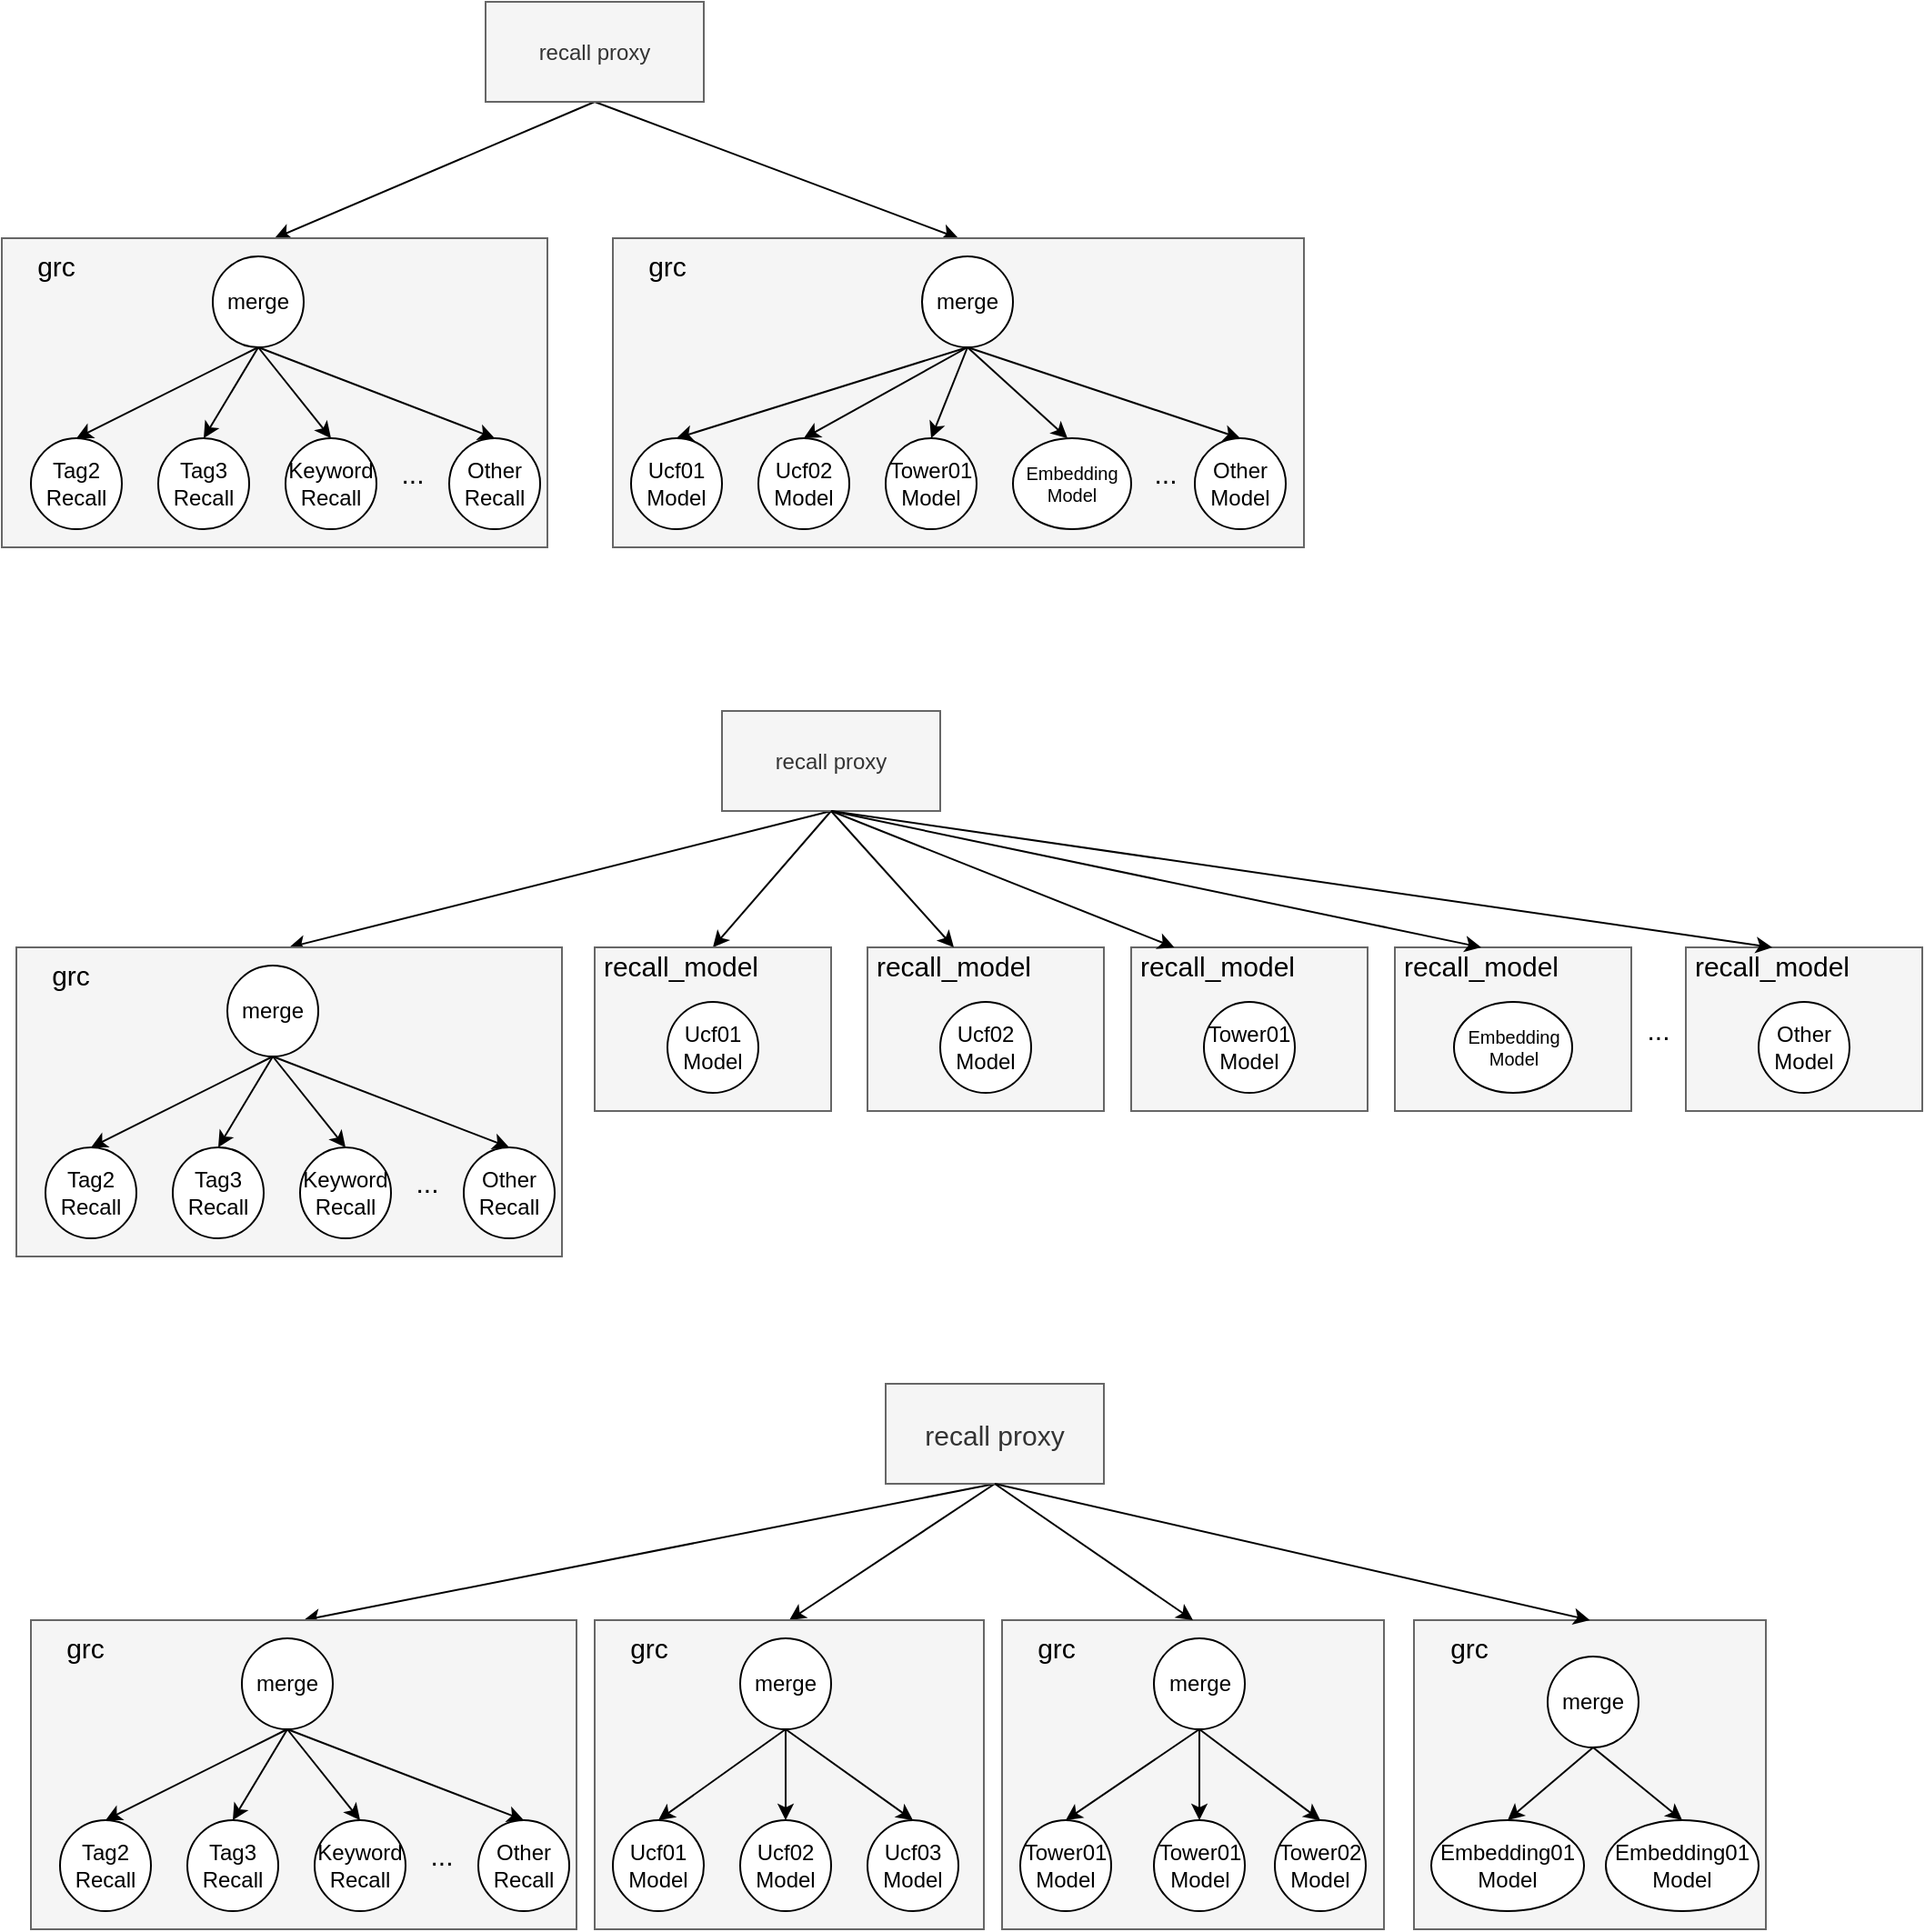 <mxfile version="20.3.5" type="github">
  <diagram id="BH_5FovjF0cVhR7YU0kY" name="Page-1">
    <mxGraphModel dx="1051" dy="654" grid="1" gridSize="10" guides="1" tooltips="1" connect="1" arrows="1" fold="1" page="1" pageScale="1" pageWidth="827" pageHeight="1169" math="0" shadow="0">
      <root>
        <mxCell id="0" />
        <mxCell id="1" parent="0" />
        <mxCell id="DBebjSAjZn_3Q5ZQpwpb-36" value="" style="edgeStyle=none;rounded=0;orthogonalLoop=1;jettySize=auto;html=1;entryX=0.5;entryY=0;entryDx=0;entryDy=0;exitX=0.5;exitY=1;exitDx=0;exitDy=0;" parent="1" source="DBebjSAjZn_3Q5ZQpwpb-41" target="DBebjSAjZn_3Q5ZQpwpb-42" edge="1">
          <mxGeometry relative="1" as="geometry" />
        </mxCell>
        <mxCell id="DBebjSAjZn_3Q5ZQpwpb-40" value="" style="edgeStyle=none;rounded=0;orthogonalLoop=1;jettySize=auto;html=1;entryX=0.5;entryY=0;entryDx=0;entryDy=0;exitX=0.5;exitY=1;exitDx=0;exitDy=0;" parent="1" source="DBebjSAjZn_3Q5ZQpwpb-41" target="DBebjSAjZn_3Q5ZQpwpb-58" edge="1">
          <mxGeometry relative="1" as="geometry">
            <mxPoint x="976" y="-100" as="targetPoint" />
          </mxGeometry>
        </mxCell>
        <mxCell id="DBebjSAjZn_3Q5ZQpwpb-41" value="recall proxy" style="rounded=0;whiteSpace=wrap;html=1;fillColor=#f5f5f5;fontColor=#333333;strokeColor=#666666;" parent="1" vertex="1">
          <mxGeometry x="386" y="90" width="120" height="55" as="geometry" />
        </mxCell>
        <mxCell id="DBebjSAjZn_3Q5ZQpwpb-42" value="" style="rounded=0;whiteSpace=wrap;html=1;fillColor=#f5f5f5;fontColor=#333333;strokeColor=#666666;" parent="1" vertex="1">
          <mxGeometry x="120" y="220" width="300" height="170" as="geometry" />
        </mxCell>
        <mxCell id="DBebjSAjZn_3Q5ZQpwpb-47" style="edgeStyle=none;rounded=0;orthogonalLoop=1;jettySize=auto;html=1;exitX=0.5;exitY=1;exitDx=0;exitDy=0;entryX=0.5;entryY=0;entryDx=0;entryDy=0;" parent="1" source="DBebjSAjZn_3Q5ZQpwpb-51" target="DBebjSAjZn_3Q5ZQpwpb-52" edge="1">
          <mxGeometry relative="1" as="geometry" />
        </mxCell>
        <mxCell id="DBebjSAjZn_3Q5ZQpwpb-48" style="edgeStyle=none;rounded=0;orthogonalLoop=1;jettySize=auto;html=1;exitX=0.5;exitY=1;exitDx=0;exitDy=0;entryX=0.5;entryY=0;entryDx=0;entryDy=0;" parent="1" source="DBebjSAjZn_3Q5ZQpwpb-51" target="DBebjSAjZn_3Q5ZQpwpb-53" edge="1">
          <mxGeometry relative="1" as="geometry" />
        </mxCell>
        <mxCell id="DBebjSAjZn_3Q5ZQpwpb-49" style="edgeStyle=none;rounded=0;orthogonalLoop=1;jettySize=auto;html=1;exitX=0.5;exitY=1;exitDx=0;exitDy=0;entryX=0.5;entryY=0;entryDx=0;entryDy=0;" parent="1" source="DBebjSAjZn_3Q5ZQpwpb-51" target="DBebjSAjZn_3Q5ZQpwpb-54" edge="1">
          <mxGeometry relative="1" as="geometry" />
        </mxCell>
        <mxCell id="DBebjSAjZn_3Q5ZQpwpb-50" style="edgeStyle=none;rounded=0;orthogonalLoop=1;jettySize=auto;html=1;exitX=0.5;exitY=1;exitDx=0;exitDy=0;entryX=0.5;entryY=0;entryDx=0;entryDy=0;" parent="1" source="DBebjSAjZn_3Q5ZQpwpb-51" target="DBebjSAjZn_3Q5ZQpwpb-55" edge="1">
          <mxGeometry relative="1" as="geometry" />
        </mxCell>
        <mxCell id="DBebjSAjZn_3Q5ZQpwpb-51" value="merge" style="ellipse;whiteSpace=wrap;html=1;aspect=fixed;" parent="1" vertex="1">
          <mxGeometry x="236" y="230" width="50" height="50" as="geometry" />
        </mxCell>
        <mxCell id="DBebjSAjZn_3Q5ZQpwpb-52" value="Tag2&lt;br&gt;Recall" style="ellipse;whiteSpace=wrap;html=1;aspect=fixed;" parent="1" vertex="1">
          <mxGeometry x="136" y="330" width="50" height="50" as="geometry" />
        </mxCell>
        <mxCell id="DBebjSAjZn_3Q5ZQpwpb-53" value="Tag3&lt;br&gt;Recall" style="ellipse;whiteSpace=wrap;html=1;aspect=fixed;" parent="1" vertex="1">
          <mxGeometry x="206" y="330" width="50" height="50" as="geometry" />
        </mxCell>
        <mxCell id="DBebjSAjZn_3Q5ZQpwpb-54" value="Keyword&lt;br&gt;Recall" style="ellipse;whiteSpace=wrap;html=1;aspect=fixed;" parent="1" vertex="1">
          <mxGeometry x="276" y="330" width="50" height="50" as="geometry" />
        </mxCell>
        <mxCell id="DBebjSAjZn_3Q5ZQpwpb-55" value="Other&lt;br&gt;Recall" style="ellipse;whiteSpace=wrap;html=1;aspect=fixed;" parent="1" vertex="1">
          <mxGeometry x="366" y="330" width="50" height="50" as="geometry" />
        </mxCell>
        <mxCell id="DBebjSAjZn_3Q5ZQpwpb-58" value="" style="rounded=0;whiteSpace=wrap;html=1;fillColor=#f5f5f5;fontColor=#333333;strokeColor=#666666;" parent="1" vertex="1">
          <mxGeometry x="456" y="220" width="380" height="170" as="geometry" />
        </mxCell>
        <mxCell id="DBebjSAjZn_3Q5ZQpwpb-59" style="edgeStyle=none;rounded=0;orthogonalLoop=1;jettySize=auto;html=1;exitX=0.5;exitY=1;exitDx=0;exitDy=0;entryX=0.5;entryY=0;entryDx=0;entryDy=0;" parent="1" source="DBebjSAjZn_3Q5ZQpwpb-63" target="DBebjSAjZn_3Q5ZQpwpb-72" edge="1">
          <mxGeometry relative="1" as="geometry">
            <mxPoint x="486" y="320" as="targetPoint" />
          </mxGeometry>
        </mxCell>
        <mxCell id="DBebjSAjZn_3Q5ZQpwpb-60" style="edgeStyle=none;rounded=0;orthogonalLoop=1;jettySize=auto;html=1;exitX=0.5;exitY=1;exitDx=0;exitDy=0;entryX=0.5;entryY=0;entryDx=0;entryDy=0;" parent="1" source="DBebjSAjZn_3Q5ZQpwpb-63" target="DBebjSAjZn_3Q5ZQpwpb-65" edge="1">
          <mxGeometry relative="1" as="geometry" />
        </mxCell>
        <mxCell id="DBebjSAjZn_3Q5ZQpwpb-61" style="edgeStyle=none;rounded=0;orthogonalLoop=1;jettySize=auto;html=1;exitX=0.5;exitY=1;exitDx=0;exitDy=0;entryX=0.5;entryY=0;entryDx=0;entryDy=0;" parent="1" source="DBebjSAjZn_3Q5ZQpwpb-63" edge="1">
          <mxGeometry relative="1" as="geometry">
            <mxPoint x="706" y="330" as="targetPoint" />
          </mxGeometry>
        </mxCell>
        <mxCell id="DBebjSAjZn_3Q5ZQpwpb-62" style="edgeStyle=none;rounded=0;orthogonalLoop=1;jettySize=auto;html=1;exitX=0.5;exitY=1;exitDx=0;exitDy=0;entryX=0.5;entryY=0;entryDx=0;entryDy=0;" parent="1" source="DBebjSAjZn_3Q5ZQpwpb-63" target="DBebjSAjZn_3Q5ZQpwpb-67" edge="1">
          <mxGeometry relative="1" as="geometry" />
        </mxCell>
        <mxCell id="DBebjSAjZn_3Q5ZQpwpb-63" value="merge" style="ellipse;whiteSpace=wrap;html=1;aspect=fixed;" parent="1" vertex="1">
          <mxGeometry x="626" y="230" width="50" height="50" as="geometry" />
        </mxCell>
        <mxCell id="DBebjSAjZn_3Q5ZQpwpb-65" value="Tower01&lt;br&gt;Model" style="ellipse;whiteSpace=wrap;html=1;aspect=fixed;" parent="1" vertex="1">
          <mxGeometry x="606" y="330" width="50" height="50" as="geometry" />
        </mxCell>
        <mxCell id="DBebjSAjZn_3Q5ZQpwpb-67" value="Other&lt;br&gt;Model" style="ellipse;whiteSpace=wrap;html=1;aspect=fixed;" parent="1" vertex="1">
          <mxGeometry x="776" y="330" width="50" height="50" as="geometry" />
        </mxCell>
        <mxCell id="DBebjSAjZn_3Q5ZQpwpb-68" value="&lt;font style=&quot;font-size: 15px;&quot;&gt;...&lt;/font&gt;" style="text;html=1;strokeColor=none;fillColor=none;align=center;verticalAlign=middle;whiteSpace=wrap;rounded=0;" parent="1" vertex="1">
          <mxGeometry x="730" y="334" width="60" height="30" as="geometry" />
        </mxCell>
        <mxCell id="DBebjSAjZn_3Q5ZQpwpb-72" value="Ucf01&lt;br&gt;Model" style="ellipse;whiteSpace=wrap;html=1;aspect=fixed;" parent="1" vertex="1">
          <mxGeometry x="466" y="330" width="50" height="50" as="geometry" />
        </mxCell>
        <mxCell id="DBebjSAjZn_3Q5ZQpwpb-73" value="Ucf02&lt;br&gt;Model" style="ellipse;whiteSpace=wrap;html=1;aspect=fixed;" parent="1" vertex="1">
          <mxGeometry x="536" y="330" width="50" height="50" as="geometry" />
        </mxCell>
        <mxCell id="DBebjSAjZn_3Q5ZQpwpb-74" value="Embedding&lt;br&gt;Model" style="ellipse;whiteSpace=wrap;html=1;fontSize=10;" parent="1" vertex="1">
          <mxGeometry x="676" y="330" width="65" height="50" as="geometry" />
        </mxCell>
        <mxCell id="DBebjSAjZn_3Q5ZQpwpb-76" style="edgeStyle=none;rounded=0;orthogonalLoop=1;jettySize=auto;html=1;exitX=0.5;exitY=1;exitDx=0;exitDy=0;entryX=0.5;entryY=0;entryDx=0;entryDy=0;" parent="1" source="DBebjSAjZn_3Q5ZQpwpb-63" target="DBebjSAjZn_3Q5ZQpwpb-73" edge="1">
          <mxGeometry relative="1" as="geometry">
            <mxPoint x="621" y="170" as="sourcePoint" />
            <mxPoint x="501" y="340" as="targetPoint" />
          </mxGeometry>
        </mxCell>
        <mxCell id="DBebjSAjZn_3Q5ZQpwpb-77" value="&lt;font style=&quot;font-size: 15px;&quot;&gt;...&lt;/font&gt;" style="text;html=1;strokeColor=none;fillColor=none;align=center;verticalAlign=middle;whiteSpace=wrap;rounded=0;" parent="1" vertex="1">
          <mxGeometry x="316" y="334" width="60" height="30" as="geometry" />
        </mxCell>
        <mxCell id="DBebjSAjZn_3Q5ZQpwpb-78" value="grc" style="text;html=1;strokeColor=none;fillColor=none;align=center;verticalAlign=middle;whiteSpace=wrap;rounded=0;fontSize=15;" parent="1" vertex="1">
          <mxGeometry x="120" y="220" width="60" height="30" as="geometry" />
        </mxCell>
        <mxCell id="DBebjSAjZn_3Q5ZQpwpb-79" value="grc" style="text;html=1;strokeColor=none;fillColor=none;align=center;verticalAlign=middle;whiteSpace=wrap;rounded=0;fontSize=15;" parent="1" vertex="1">
          <mxGeometry x="456" y="220" width="60" height="30" as="geometry" />
        </mxCell>
        <mxCell id="DBebjSAjZn_3Q5ZQpwpb-80" value="" style="edgeStyle=none;rounded=0;orthogonalLoop=1;jettySize=auto;html=1;entryX=0.5;entryY=0;entryDx=0;entryDy=0;exitX=0.5;exitY=1;exitDx=0;exitDy=0;" parent="1" source="DBebjSAjZn_3Q5ZQpwpb-82" target="DBebjSAjZn_3Q5ZQpwpb-83" edge="1">
          <mxGeometry relative="1" as="geometry" />
        </mxCell>
        <mxCell id="DBebjSAjZn_3Q5ZQpwpb-81" value="" style="edgeStyle=none;rounded=0;orthogonalLoop=1;jettySize=auto;html=1;entryX=0.5;entryY=0;entryDx=0;entryDy=0;exitX=0.5;exitY=1;exitDx=0;exitDy=0;" parent="1" source="DBebjSAjZn_3Q5ZQpwpb-82" target="DBebjSAjZn_3Q5ZQpwpb-93" edge="1">
          <mxGeometry relative="1" as="geometry">
            <mxPoint x="984" y="290" as="targetPoint" />
          </mxGeometry>
        </mxCell>
        <mxCell id="DBebjSAjZn_3Q5ZQpwpb-82" value="recall proxy" style="rounded=0;whiteSpace=wrap;html=1;fillColor=#f5f5f5;fontColor=#333333;strokeColor=#666666;" parent="1" vertex="1">
          <mxGeometry x="516" y="480" width="120" height="55" as="geometry" />
        </mxCell>
        <mxCell id="DBebjSAjZn_3Q5ZQpwpb-83" value="" style="rounded=0;whiteSpace=wrap;html=1;fillColor=#f5f5f5;fontColor=#333333;strokeColor=#666666;" parent="1" vertex="1">
          <mxGeometry x="128" y="610" width="300" height="170" as="geometry" />
        </mxCell>
        <mxCell id="DBebjSAjZn_3Q5ZQpwpb-84" style="edgeStyle=none;rounded=0;orthogonalLoop=1;jettySize=auto;html=1;exitX=0.5;exitY=1;exitDx=0;exitDy=0;entryX=0.5;entryY=0;entryDx=0;entryDy=0;" parent="1" source="DBebjSAjZn_3Q5ZQpwpb-88" target="DBebjSAjZn_3Q5ZQpwpb-89" edge="1">
          <mxGeometry relative="1" as="geometry" />
        </mxCell>
        <mxCell id="DBebjSAjZn_3Q5ZQpwpb-85" style="edgeStyle=none;rounded=0;orthogonalLoop=1;jettySize=auto;html=1;exitX=0.5;exitY=1;exitDx=0;exitDy=0;entryX=0.5;entryY=0;entryDx=0;entryDy=0;" parent="1" source="DBebjSAjZn_3Q5ZQpwpb-88" target="DBebjSAjZn_3Q5ZQpwpb-90" edge="1">
          <mxGeometry relative="1" as="geometry" />
        </mxCell>
        <mxCell id="DBebjSAjZn_3Q5ZQpwpb-86" style="edgeStyle=none;rounded=0;orthogonalLoop=1;jettySize=auto;html=1;exitX=0.5;exitY=1;exitDx=0;exitDy=0;entryX=0.5;entryY=0;entryDx=0;entryDy=0;" parent="1" source="DBebjSAjZn_3Q5ZQpwpb-88" target="DBebjSAjZn_3Q5ZQpwpb-91" edge="1">
          <mxGeometry relative="1" as="geometry" />
        </mxCell>
        <mxCell id="DBebjSAjZn_3Q5ZQpwpb-87" style="edgeStyle=none;rounded=0;orthogonalLoop=1;jettySize=auto;html=1;exitX=0.5;exitY=1;exitDx=0;exitDy=0;entryX=0.5;entryY=0;entryDx=0;entryDy=0;" parent="1" source="DBebjSAjZn_3Q5ZQpwpb-88" target="DBebjSAjZn_3Q5ZQpwpb-92" edge="1">
          <mxGeometry relative="1" as="geometry" />
        </mxCell>
        <mxCell id="DBebjSAjZn_3Q5ZQpwpb-88" value="merge" style="ellipse;whiteSpace=wrap;html=1;aspect=fixed;" parent="1" vertex="1">
          <mxGeometry x="244" y="620" width="50" height="50" as="geometry" />
        </mxCell>
        <mxCell id="DBebjSAjZn_3Q5ZQpwpb-89" value="Tag2&lt;br&gt;Recall" style="ellipse;whiteSpace=wrap;html=1;aspect=fixed;" parent="1" vertex="1">
          <mxGeometry x="144" y="720" width="50" height="50" as="geometry" />
        </mxCell>
        <mxCell id="DBebjSAjZn_3Q5ZQpwpb-90" value="Tag3&lt;br&gt;Recall" style="ellipse;whiteSpace=wrap;html=1;aspect=fixed;" parent="1" vertex="1">
          <mxGeometry x="214" y="720" width="50" height="50" as="geometry" />
        </mxCell>
        <mxCell id="DBebjSAjZn_3Q5ZQpwpb-91" value="Keyword&lt;br&gt;Recall" style="ellipse;whiteSpace=wrap;html=1;aspect=fixed;" parent="1" vertex="1">
          <mxGeometry x="284" y="720" width="50" height="50" as="geometry" />
        </mxCell>
        <mxCell id="DBebjSAjZn_3Q5ZQpwpb-92" value="Other&lt;br&gt;Recall" style="ellipse;whiteSpace=wrap;html=1;aspect=fixed;" parent="1" vertex="1">
          <mxGeometry x="374" y="720" width="50" height="50" as="geometry" />
        </mxCell>
        <mxCell id="DBebjSAjZn_3Q5ZQpwpb-93" value="" style="rounded=0;whiteSpace=wrap;html=1;fillColor=#f5f5f5;fontColor=#333333;strokeColor=#666666;" parent="1" vertex="1">
          <mxGeometry x="446" y="610" width="130" height="90" as="geometry" />
        </mxCell>
        <mxCell id="DBebjSAjZn_3Q5ZQpwpb-106" value="&lt;font style=&quot;font-size: 15px;&quot;&gt;...&lt;/font&gt;" style="text;html=1;strokeColor=none;fillColor=none;align=center;verticalAlign=middle;whiteSpace=wrap;rounded=0;" parent="1" vertex="1">
          <mxGeometry x="324" y="724" width="60" height="30" as="geometry" />
        </mxCell>
        <mxCell id="DBebjSAjZn_3Q5ZQpwpb-107" value="grc" style="text;html=1;strokeColor=none;fillColor=none;align=center;verticalAlign=middle;whiteSpace=wrap;rounded=0;fontSize=15;" parent="1" vertex="1">
          <mxGeometry x="128" y="610" width="60" height="30" as="geometry" />
        </mxCell>
        <mxCell id="DBebjSAjZn_3Q5ZQpwpb-108" value="recall_model" style="text;html=1;strokeColor=none;fillColor=none;align=center;verticalAlign=middle;whiteSpace=wrap;rounded=0;fontSize=15;" parent="1" vertex="1">
          <mxGeometry x="446" y="610" width="95" height="20" as="geometry" />
        </mxCell>
        <mxCell id="DBebjSAjZn_3Q5ZQpwpb-109" value="Ucf01&lt;br&gt;Model" style="ellipse;whiteSpace=wrap;html=1;aspect=fixed;" parent="1" vertex="1">
          <mxGeometry x="486" y="640" width="50" height="50" as="geometry" />
        </mxCell>
        <mxCell id="DBebjSAjZn_3Q5ZQpwpb-110" value="" style="rounded=0;whiteSpace=wrap;html=1;fillColor=#f5f5f5;fontColor=#333333;strokeColor=#666666;" parent="1" vertex="1">
          <mxGeometry x="596" y="610" width="130" height="90" as="geometry" />
        </mxCell>
        <mxCell id="DBebjSAjZn_3Q5ZQpwpb-111" value="recall_model" style="text;html=1;strokeColor=none;fillColor=none;align=center;verticalAlign=middle;whiteSpace=wrap;rounded=0;fontSize=15;" parent="1" vertex="1">
          <mxGeometry x="596" y="610" width="95" height="20" as="geometry" />
        </mxCell>
        <mxCell id="DBebjSAjZn_3Q5ZQpwpb-112" value="Ucf02&lt;br&gt;Model" style="ellipse;whiteSpace=wrap;html=1;aspect=fixed;" parent="1" vertex="1">
          <mxGeometry x="636" y="640" width="50" height="50" as="geometry" />
        </mxCell>
        <mxCell id="DBebjSAjZn_3Q5ZQpwpb-113" value="" style="rounded=0;whiteSpace=wrap;html=1;fillColor=#f5f5f5;fontColor=#333333;strokeColor=#666666;" parent="1" vertex="1">
          <mxGeometry x="741" y="610" width="130" height="90" as="geometry" />
        </mxCell>
        <mxCell id="DBebjSAjZn_3Q5ZQpwpb-114" value="recall_model" style="text;html=1;strokeColor=none;fillColor=none;align=center;verticalAlign=middle;whiteSpace=wrap;rounded=0;fontSize=15;" parent="1" vertex="1">
          <mxGeometry x="741" y="610" width="95" height="20" as="geometry" />
        </mxCell>
        <mxCell id="DBebjSAjZn_3Q5ZQpwpb-115" value="Tower01&lt;br&gt;Model" style="ellipse;whiteSpace=wrap;html=1;aspect=fixed;" parent="1" vertex="1">
          <mxGeometry x="781" y="640" width="50" height="50" as="geometry" />
        </mxCell>
        <mxCell id="DBebjSAjZn_3Q5ZQpwpb-116" value="" style="rounded=0;whiteSpace=wrap;html=1;fillColor=#f5f5f5;fontColor=#333333;strokeColor=#666666;" parent="1" vertex="1">
          <mxGeometry x="886" y="610" width="130" height="90" as="geometry" />
        </mxCell>
        <mxCell id="DBebjSAjZn_3Q5ZQpwpb-117" value="recall_model" style="text;html=1;strokeColor=none;fillColor=none;align=center;verticalAlign=middle;whiteSpace=wrap;rounded=0;fontSize=15;" parent="1" vertex="1">
          <mxGeometry x="886" y="610" width="95" height="20" as="geometry" />
        </mxCell>
        <mxCell id="DBebjSAjZn_3Q5ZQpwpb-119" value="Embedding&lt;br&gt;Model" style="ellipse;whiteSpace=wrap;html=1;fontSize=10;" parent="1" vertex="1">
          <mxGeometry x="918.5" y="640" width="65" height="50" as="geometry" />
        </mxCell>
        <mxCell id="DBebjSAjZn_3Q5ZQpwpb-120" value="" style="edgeStyle=none;rounded=0;orthogonalLoop=1;jettySize=auto;html=1;entryX=0.5;entryY=0;entryDx=0;entryDy=0;exitX=0.5;exitY=1;exitDx=0;exitDy=0;" parent="1" source="DBebjSAjZn_3Q5ZQpwpb-82" target="DBebjSAjZn_3Q5ZQpwpb-111" edge="1">
          <mxGeometry relative="1" as="geometry">
            <mxPoint x="556" y="610" as="targetPoint" />
            <mxPoint x="499" y="535" as="sourcePoint" />
          </mxGeometry>
        </mxCell>
        <mxCell id="DBebjSAjZn_3Q5ZQpwpb-121" value="" style="edgeStyle=none;rounded=0;orthogonalLoop=1;jettySize=auto;html=1;entryX=0.25;entryY=0;entryDx=0;entryDy=0;exitX=0.5;exitY=1;exitDx=0;exitDy=0;" parent="1" source="DBebjSAjZn_3Q5ZQpwpb-82" target="DBebjSAjZn_3Q5ZQpwpb-114" edge="1">
          <mxGeometry relative="1" as="geometry">
            <mxPoint x="603" y="605" as="targetPoint" />
            <mxPoint x="546" y="530" as="sourcePoint" />
          </mxGeometry>
        </mxCell>
        <mxCell id="DBebjSAjZn_3Q5ZQpwpb-122" value="" style="edgeStyle=none;rounded=0;orthogonalLoop=1;jettySize=auto;html=1;entryX=0.5;entryY=0;entryDx=0;entryDy=0;exitX=0.5;exitY=1;exitDx=0;exitDy=0;" parent="1" source="DBebjSAjZn_3Q5ZQpwpb-82" target="DBebjSAjZn_3Q5ZQpwpb-117" edge="1">
          <mxGeometry relative="1" as="geometry">
            <mxPoint x="776" y="595" as="targetPoint" />
            <mxPoint x="719" y="520" as="sourcePoint" />
          </mxGeometry>
        </mxCell>
        <mxCell id="DBebjSAjZn_3Q5ZQpwpb-123" value="&lt;font style=&quot;font-size: 15px;&quot;&gt;...&lt;/font&gt;" style="text;html=1;strokeColor=none;fillColor=none;align=center;verticalAlign=middle;whiteSpace=wrap;rounded=0;" parent="1" vertex="1">
          <mxGeometry x="1001" y="640" width="60" height="30" as="geometry" />
        </mxCell>
        <mxCell id="DBebjSAjZn_3Q5ZQpwpb-124" value="" style="rounded=0;whiteSpace=wrap;html=1;fillColor=#f5f5f5;fontColor=#333333;strokeColor=#666666;" parent="1" vertex="1">
          <mxGeometry x="1046" y="610" width="130" height="90" as="geometry" />
        </mxCell>
        <mxCell id="DBebjSAjZn_3Q5ZQpwpb-125" value="recall_model" style="text;html=1;strokeColor=none;fillColor=none;align=center;verticalAlign=middle;whiteSpace=wrap;rounded=0;fontSize=15;" parent="1" vertex="1">
          <mxGeometry x="1046" y="610" width="95" height="20" as="geometry" />
        </mxCell>
        <mxCell id="DBebjSAjZn_3Q5ZQpwpb-126" value="Other&lt;br&gt;Model" style="ellipse;whiteSpace=wrap;html=1;aspect=fixed;" parent="1" vertex="1">
          <mxGeometry x="1086" y="640" width="50" height="50" as="geometry" />
        </mxCell>
        <mxCell id="DBebjSAjZn_3Q5ZQpwpb-127" value="" style="edgeStyle=none;rounded=0;orthogonalLoop=1;jettySize=auto;html=1;entryX=0.5;entryY=0;entryDx=0;entryDy=0;exitX=0.5;exitY=1;exitDx=0;exitDy=0;" parent="1" source="DBebjSAjZn_3Q5ZQpwpb-82" target="DBebjSAjZn_3Q5ZQpwpb-125" edge="1">
          <mxGeometry relative="1" as="geometry">
            <mxPoint x="943.5" y="620" as="targetPoint" />
            <mxPoint x="586" y="545" as="sourcePoint" />
          </mxGeometry>
        </mxCell>
        <mxCell id="XyxDvyN6JZyzd0Jqr4GQ-1" value="" style="edgeStyle=none;rounded=0;orthogonalLoop=1;jettySize=auto;html=1;entryX=0.5;entryY=0;entryDx=0;entryDy=0;exitX=0.5;exitY=1;exitDx=0;exitDy=0;" edge="1" parent="1" source="XyxDvyN6JZyzd0Jqr4GQ-3" target="XyxDvyN6JZyzd0Jqr4GQ-4">
          <mxGeometry relative="1" as="geometry" />
        </mxCell>
        <mxCell id="XyxDvyN6JZyzd0Jqr4GQ-2" value="" style="edgeStyle=none;rounded=0;orthogonalLoop=1;jettySize=auto;html=1;entryX=0.5;entryY=0;entryDx=0;entryDy=0;exitX=0.5;exitY=1;exitDx=0;exitDy=0;" edge="1" parent="1" source="XyxDvyN6JZyzd0Jqr4GQ-3" target="XyxDvyN6JZyzd0Jqr4GQ-14">
          <mxGeometry relative="1" as="geometry">
            <mxPoint x="966" y="660" as="targetPoint" />
          </mxGeometry>
        </mxCell>
        <mxCell id="XyxDvyN6JZyzd0Jqr4GQ-3" value="&lt;font style=&quot;font-size: 15px;&quot;&gt;recall proxy&lt;/font&gt;" style="rounded=0;whiteSpace=wrap;html=1;fillColor=#f5f5f5;fontColor=#333333;strokeColor=#666666;" vertex="1" parent="1">
          <mxGeometry x="606" y="850" width="120" height="55" as="geometry" />
        </mxCell>
        <mxCell id="XyxDvyN6JZyzd0Jqr4GQ-4" value="" style="rounded=0;whiteSpace=wrap;html=1;fillColor=#f5f5f5;fontColor=#333333;strokeColor=#666666;" vertex="1" parent="1">
          <mxGeometry x="136" y="980" width="300" height="170" as="geometry" />
        </mxCell>
        <mxCell id="XyxDvyN6JZyzd0Jqr4GQ-5" style="edgeStyle=none;rounded=0;orthogonalLoop=1;jettySize=auto;html=1;exitX=0.5;exitY=1;exitDx=0;exitDy=0;entryX=0.5;entryY=0;entryDx=0;entryDy=0;" edge="1" parent="1" source="XyxDvyN6JZyzd0Jqr4GQ-9" target="XyxDvyN6JZyzd0Jqr4GQ-10">
          <mxGeometry relative="1" as="geometry" />
        </mxCell>
        <mxCell id="XyxDvyN6JZyzd0Jqr4GQ-6" style="edgeStyle=none;rounded=0;orthogonalLoop=1;jettySize=auto;html=1;exitX=0.5;exitY=1;exitDx=0;exitDy=0;entryX=0.5;entryY=0;entryDx=0;entryDy=0;" edge="1" parent="1" source="XyxDvyN6JZyzd0Jqr4GQ-9" target="XyxDvyN6JZyzd0Jqr4GQ-11">
          <mxGeometry relative="1" as="geometry" />
        </mxCell>
        <mxCell id="XyxDvyN6JZyzd0Jqr4GQ-7" style="edgeStyle=none;rounded=0;orthogonalLoop=1;jettySize=auto;html=1;exitX=0.5;exitY=1;exitDx=0;exitDy=0;entryX=0.5;entryY=0;entryDx=0;entryDy=0;" edge="1" parent="1" source="XyxDvyN6JZyzd0Jqr4GQ-9" target="XyxDvyN6JZyzd0Jqr4GQ-12">
          <mxGeometry relative="1" as="geometry" />
        </mxCell>
        <mxCell id="XyxDvyN6JZyzd0Jqr4GQ-8" style="edgeStyle=none;rounded=0;orthogonalLoop=1;jettySize=auto;html=1;exitX=0.5;exitY=1;exitDx=0;exitDy=0;entryX=0.5;entryY=0;entryDx=0;entryDy=0;" edge="1" parent="1" source="XyxDvyN6JZyzd0Jqr4GQ-9" target="XyxDvyN6JZyzd0Jqr4GQ-13">
          <mxGeometry relative="1" as="geometry" />
        </mxCell>
        <mxCell id="XyxDvyN6JZyzd0Jqr4GQ-9" value="merge" style="ellipse;whiteSpace=wrap;html=1;aspect=fixed;" vertex="1" parent="1">
          <mxGeometry x="252" y="990" width="50" height="50" as="geometry" />
        </mxCell>
        <mxCell id="XyxDvyN6JZyzd0Jqr4GQ-10" value="Tag2&lt;br&gt;Recall" style="ellipse;whiteSpace=wrap;html=1;aspect=fixed;" vertex="1" parent="1">
          <mxGeometry x="152" y="1090" width="50" height="50" as="geometry" />
        </mxCell>
        <mxCell id="XyxDvyN6JZyzd0Jqr4GQ-11" value="Tag3&lt;br&gt;Recall" style="ellipse;whiteSpace=wrap;html=1;aspect=fixed;" vertex="1" parent="1">
          <mxGeometry x="222" y="1090" width="50" height="50" as="geometry" />
        </mxCell>
        <mxCell id="XyxDvyN6JZyzd0Jqr4GQ-12" value="Keyword&lt;br&gt;Recall" style="ellipse;whiteSpace=wrap;html=1;aspect=fixed;" vertex="1" parent="1">
          <mxGeometry x="292" y="1090" width="50" height="50" as="geometry" />
        </mxCell>
        <mxCell id="XyxDvyN6JZyzd0Jqr4GQ-13" value="Other&lt;br&gt;Recall" style="ellipse;whiteSpace=wrap;html=1;aspect=fixed;" vertex="1" parent="1">
          <mxGeometry x="382" y="1090" width="50" height="50" as="geometry" />
        </mxCell>
        <mxCell id="XyxDvyN6JZyzd0Jqr4GQ-14" value="" style="rounded=0;whiteSpace=wrap;html=1;fillColor=#f5f5f5;fontColor=#333333;strokeColor=#666666;" vertex="1" parent="1">
          <mxGeometry x="446" y="980" width="214" height="170" as="geometry" />
        </mxCell>
        <mxCell id="XyxDvyN6JZyzd0Jqr4GQ-15" style="edgeStyle=none;rounded=0;orthogonalLoop=1;jettySize=auto;html=1;exitX=0.5;exitY=1;exitDx=0;exitDy=0;entryX=0.5;entryY=0;entryDx=0;entryDy=0;" edge="1" parent="1" source="XyxDvyN6JZyzd0Jqr4GQ-19" target="XyxDvyN6JZyzd0Jqr4GQ-23">
          <mxGeometry relative="1" as="geometry">
            <mxPoint x="476" y="1080" as="targetPoint" />
          </mxGeometry>
        </mxCell>
        <mxCell id="XyxDvyN6JZyzd0Jqr4GQ-16" style="edgeStyle=none;rounded=0;orthogonalLoop=1;jettySize=auto;html=1;exitX=0.5;exitY=1;exitDx=0;exitDy=0;entryX=0.5;entryY=0;entryDx=0;entryDy=0;" edge="1" parent="1" source="XyxDvyN6JZyzd0Jqr4GQ-19" target="XyxDvyN6JZyzd0Jqr4GQ-20">
          <mxGeometry relative="1" as="geometry" />
        </mxCell>
        <mxCell id="XyxDvyN6JZyzd0Jqr4GQ-19" value="merge" style="ellipse;whiteSpace=wrap;html=1;aspect=fixed;" vertex="1" parent="1">
          <mxGeometry x="526" y="990" width="50" height="50" as="geometry" />
        </mxCell>
        <mxCell id="XyxDvyN6JZyzd0Jqr4GQ-20" value="Ucf03&lt;br&gt;Model" style="ellipse;whiteSpace=wrap;html=1;aspect=fixed;" vertex="1" parent="1">
          <mxGeometry x="596" y="1090" width="50" height="50" as="geometry" />
        </mxCell>
        <mxCell id="XyxDvyN6JZyzd0Jqr4GQ-23" value="Ucf01&lt;br&gt;Model" style="ellipse;whiteSpace=wrap;html=1;aspect=fixed;" vertex="1" parent="1">
          <mxGeometry x="456" y="1090" width="50" height="50" as="geometry" />
        </mxCell>
        <mxCell id="XyxDvyN6JZyzd0Jqr4GQ-24" value="Ucf02&lt;br&gt;Model" style="ellipse;whiteSpace=wrap;html=1;aspect=fixed;" vertex="1" parent="1">
          <mxGeometry x="526" y="1090" width="50" height="50" as="geometry" />
        </mxCell>
        <mxCell id="XyxDvyN6JZyzd0Jqr4GQ-26" style="edgeStyle=none;rounded=0;orthogonalLoop=1;jettySize=auto;html=1;exitX=0.5;exitY=1;exitDx=0;exitDy=0;entryX=0.5;entryY=0;entryDx=0;entryDy=0;" edge="1" parent="1" source="XyxDvyN6JZyzd0Jqr4GQ-19" target="XyxDvyN6JZyzd0Jqr4GQ-24">
          <mxGeometry relative="1" as="geometry">
            <mxPoint x="611" y="930" as="sourcePoint" />
            <mxPoint x="491" y="1100" as="targetPoint" />
          </mxGeometry>
        </mxCell>
        <mxCell id="XyxDvyN6JZyzd0Jqr4GQ-27" value="&lt;font style=&quot;font-size: 15px;&quot;&gt;...&lt;/font&gt;" style="text;html=1;strokeColor=none;fillColor=none;align=center;verticalAlign=middle;whiteSpace=wrap;rounded=0;" vertex="1" parent="1">
          <mxGeometry x="332" y="1094" width="60" height="30" as="geometry" />
        </mxCell>
        <mxCell id="XyxDvyN6JZyzd0Jqr4GQ-28" value="grc" style="text;html=1;strokeColor=none;fillColor=none;align=center;verticalAlign=middle;whiteSpace=wrap;rounded=0;fontSize=15;" vertex="1" parent="1">
          <mxGeometry x="136" y="980" width="60" height="30" as="geometry" />
        </mxCell>
        <mxCell id="XyxDvyN6JZyzd0Jqr4GQ-29" value="grc" style="text;html=1;strokeColor=none;fillColor=none;align=center;verticalAlign=middle;whiteSpace=wrap;rounded=0;fontSize=15;" vertex="1" parent="1">
          <mxGeometry x="446" y="980" width="60" height="30" as="geometry" />
        </mxCell>
        <mxCell id="XyxDvyN6JZyzd0Jqr4GQ-30" value="" style="rounded=0;whiteSpace=wrap;html=1;fillColor=#f5f5f5;fontColor=#333333;strokeColor=#666666;" vertex="1" parent="1">
          <mxGeometry x="670" y="980" width="210" height="170" as="geometry" />
        </mxCell>
        <mxCell id="XyxDvyN6JZyzd0Jqr4GQ-31" style="edgeStyle=none;rounded=0;orthogonalLoop=1;jettySize=auto;html=1;exitX=0.5;exitY=1;exitDx=0;exitDy=0;entryX=0.5;entryY=0;entryDx=0;entryDy=0;" edge="1" parent="1" source="XyxDvyN6JZyzd0Jqr4GQ-35" target="XyxDvyN6JZyzd0Jqr4GQ-39">
          <mxGeometry relative="1" as="geometry">
            <mxPoint x="700" y="1080" as="targetPoint" />
          </mxGeometry>
        </mxCell>
        <mxCell id="XyxDvyN6JZyzd0Jqr4GQ-32" style="edgeStyle=none;rounded=0;orthogonalLoop=1;jettySize=auto;html=1;exitX=0.5;exitY=1;exitDx=0;exitDy=0;entryX=0.5;entryY=0;entryDx=0;entryDy=0;" edge="1" parent="1" source="XyxDvyN6JZyzd0Jqr4GQ-35" target="XyxDvyN6JZyzd0Jqr4GQ-36">
          <mxGeometry relative="1" as="geometry" />
        </mxCell>
        <mxCell id="XyxDvyN6JZyzd0Jqr4GQ-35" value="merge" style="ellipse;whiteSpace=wrap;html=1;aspect=fixed;" vertex="1" parent="1">
          <mxGeometry x="753.5" y="990" width="50" height="50" as="geometry" />
        </mxCell>
        <mxCell id="XyxDvyN6JZyzd0Jqr4GQ-36" value="Tower02&lt;br&gt;Model" style="ellipse;whiteSpace=wrap;html=1;aspect=fixed;" vertex="1" parent="1">
          <mxGeometry x="820" y="1090" width="50" height="50" as="geometry" />
        </mxCell>
        <mxCell id="XyxDvyN6JZyzd0Jqr4GQ-39" value="Tower01&lt;br&gt;Model" style="ellipse;whiteSpace=wrap;html=1;aspect=fixed;" vertex="1" parent="1">
          <mxGeometry x="680" y="1090" width="50" height="50" as="geometry" />
        </mxCell>
        <mxCell id="XyxDvyN6JZyzd0Jqr4GQ-42" style="edgeStyle=none;rounded=0;orthogonalLoop=1;jettySize=auto;html=1;exitX=0.5;exitY=1;exitDx=0;exitDy=0;entryX=0.5;entryY=0;entryDx=0;entryDy=0;" edge="1" parent="1" source="XyxDvyN6JZyzd0Jqr4GQ-35" target="XyxDvyN6JZyzd0Jqr4GQ-45">
          <mxGeometry relative="1" as="geometry">
            <mxPoint x="835" y="930" as="sourcePoint" />
            <mxPoint x="775" y="1090" as="targetPoint" />
          </mxGeometry>
        </mxCell>
        <mxCell id="XyxDvyN6JZyzd0Jqr4GQ-43" value="grc" style="text;html=1;strokeColor=none;fillColor=none;align=center;verticalAlign=middle;whiteSpace=wrap;rounded=0;fontSize=15;" vertex="1" parent="1">
          <mxGeometry x="670" y="980" width="60" height="30" as="geometry" />
        </mxCell>
        <mxCell id="XyxDvyN6JZyzd0Jqr4GQ-45" value="Tower01&lt;br&gt;Model" style="ellipse;whiteSpace=wrap;html=1;aspect=fixed;" vertex="1" parent="1">
          <mxGeometry x="753.5" y="1090" width="50" height="50" as="geometry" />
        </mxCell>
        <mxCell id="XyxDvyN6JZyzd0Jqr4GQ-46" value="" style="edgeStyle=none;rounded=0;orthogonalLoop=1;jettySize=auto;html=1;entryX=0.5;entryY=0;entryDx=0;entryDy=0;exitX=0.5;exitY=1;exitDx=0;exitDy=0;" edge="1" parent="1" source="XyxDvyN6JZyzd0Jqr4GQ-3" target="XyxDvyN6JZyzd0Jqr4GQ-30">
          <mxGeometry relative="1" as="geometry">
            <mxPoint x="563" y="990" as="targetPoint" />
            <mxPoint x="446" y="915" as="sourcePoint" />
          </mxGeometry>
        </mxCell>
        <mxCell id="XyxDvyN6JZyzd0Jqr4GQ-47" value="" style="rounded=0;whiteSpace=wrap;html=1;fillColor=#f5f5f5;fontColor=#333333;strokeColor=#666666;" vertex="1" parent="1">
          <mxGeometry x="896.5" y="980" width="193.5" height="170" as="geometry" />
        </mxCell>
        <mxCell id="XyxDvyN6JZyzd0Jqr4GQ-48" style="edgeStyle=none;rounded=0;orthogonalLoop=1;jettySize=auto;html=1;exitX=0.5;exitY=1;exitDx=0;exitDy=0;entryX=0.5;entryY=0;entryDx=0;entryDy=0;" edge="1" parent="1" source="XyxDvyN6JZyzd0Jqr4GQ-50" target="XyxDvyN6JZyzd0Jqr4GQ-57">
          <mxGeometry relative="1" as="geometry">
            <mxPoint x="931.5" y="1090" as="targetPoint" />
          </mxGeometry>
        </mxCell>
        <mxCell id="XyxDvyN6JZyzd0Jqr4GQ-50" value="merge" style="ellipse;whiteSpace=wrap;html=1;aspect=fixed;" vertex="1" parent="1">
          <mxGeometry x="970" y="1000" width="50" height="50" as="geometry" />
        </mxCell>
        <mxCell id="XyxDvyN6JZyzd0Jqr4GQ-53" style="edgeStyle=none;rounded=0;orthogonalLoop=1;jettySize=auto;html=1;exitX=0.5;exitY=1;exitDx=0;exitDy=0;entryX=0.5;entryY=0;entryDx=0;entryDy=0;" edge="1" parent="1" source="XyxDvyN6JZyzd0Jqr4GQ-50" target="XyxDvyN6JZyzd0Jqr4GQ-58">
          <mxGeometry relative="1" as="geometry">
            <mxPoint x="1061.5" y="930" as="sourcePoint" />
            <mxPoint x="1005" y="1090" as="targetPoint" />
          </mxGeometry>
        </mxCell>
        <mxCell id="XyxDvyN6JZyzd0Jqr4GQ-54" value="grc" style="text;html=1;strokeColor=none;fillColor=none;align=center;verticalAlign=middle;whiteSpace=wrap;rounded=0;fontSize=15;" vertex="1" parent="1">
          <mxGeometry x="896.5" y="980" width="60" height="30" as="geometry" />
        </mxCell>
        <mxCell id="XyxDvyN6JZyzd0Jqr4GQ-56" value="" style="edgeStyle=none;rounded=0;orthogonalLoop=1;jettySize=auto;html=1;entryX=0.5;entryY=0;entryDx=0;entryDy=0;exitX=0.5;exitY=1;exitDx=0;exitDy=0;" edge="1" parent="1" source="XyxDvyN6JZyzd0Jqr4GQ-3" target="XyxDvyN6JZyzd0Jqr4GQ-47">
          <mxGeometry relative="1" as="geometry">
            <mxPoint x="785" y="990" as="targetPoint" />
            <mxPoint x="446" y="915" as="sourcePoint" />
          </mxGeometry>
        </mxCell>
        <mxCell id="XyxDvyN6JZyzd0Jqr4GQ-57" value="Embedding01&lt;br&gt;Model" style="ellipse;whiteSpace=wrap;html=1;" vertex="1" parent="1">
          <mxGeometry x="906" y="1090" width="84" height="50" as="geometry" />
        </mxCell>
        <mxCell id="XyxDvyN6JZyzd0Jqr4GQ-58" value="Embedding01&lt;br&gt;Model" style="ellipse;whiteSpace=wrap;html=1;" vertex="1" parent="1">
          <mxGeometry x="1002" y="1090" width="84" height="50" as="geometry" />
        </mxCell>
      </root>
    </mxGraphModel>
  </diagram>
</mxfile>
